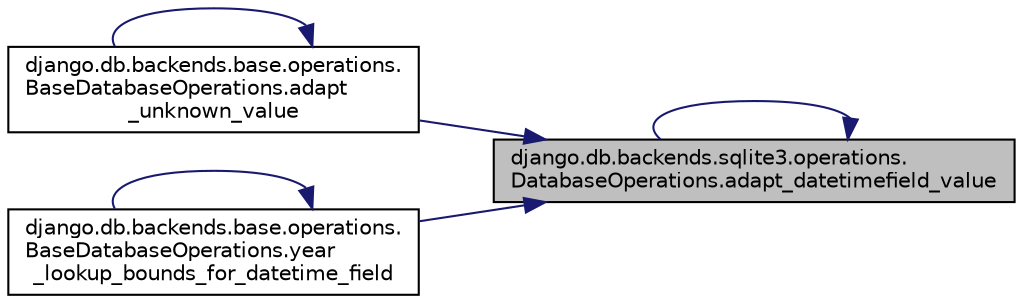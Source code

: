 digraph "django.db.backends.sqlite3.operations.DatabaseOperations.adapt_datetimefield_value"
{
 // LATEX_PDF_SIZE
  edge [fontname="Helvetica",fontsize="10",labelfontname="Helvetica",labelfontsize="10"];
  node [fontname="Helvetica",fontsize="10",shape=record];
  rankdir="RL";
  Node1 [label="django.db.backends.sqlite3.operations.\lDatabaseOperations.adapt_datetimefield_value",height=0.2,width=0.4,color="black", fillcolor="grey75", style="filled", fontcolor="black",tooltip=" "];
  Node1 -> Node1 [dir="back",color="midnightblue",fontsize="10",style="solid",fontname="Helvetica"];
  Node1 -> Node2 [dir="back",color="midnightblue",fontsize="10",style="solid",fontname="Helvetica"];
  Node2 [label="django.db.backends.base.operations.\lBaseDatabaseOperations.adapt\l_unknown_value",height=0.2,width=0.4,color="black", fillcolor="white", style="filled",URL="$dd/dc3/classdjango_1_1db_1_1backends_1_1base_1_1operations_1_1_base_database_operations.html#a4e148958522a4567c43c3d9872c45016",tooltip=" "];
  Node2 -> Node2 [dir="back",color="midnightblue",fontsize="10",style="solid",fontname="Helvetica"];
  Node1 -> Node3 [dir="back",color="midnightblue",fontsize="10",style="solid",fontname="Helvetica"];
  Node3 [label="django.db.backends.base.operations.\lBaseDatabaseOperations.year\l_lookup_bounds_for_datetime_field",height=0.2,width=0.4,color="black", fillcolor="white", style="filled",URL="$dd/dc3/classdjango_1_1db_1_1backends_1_1base_1_1operations_1_1_base_database_operations.html#ae319bd70843f2181c2f3c10e77443e06",tooltip=" "];
  Node3 -> Node3 [dir="back",color="midnightblue",fontsize="10",style="solid",fontname="Helvetica"];
}
